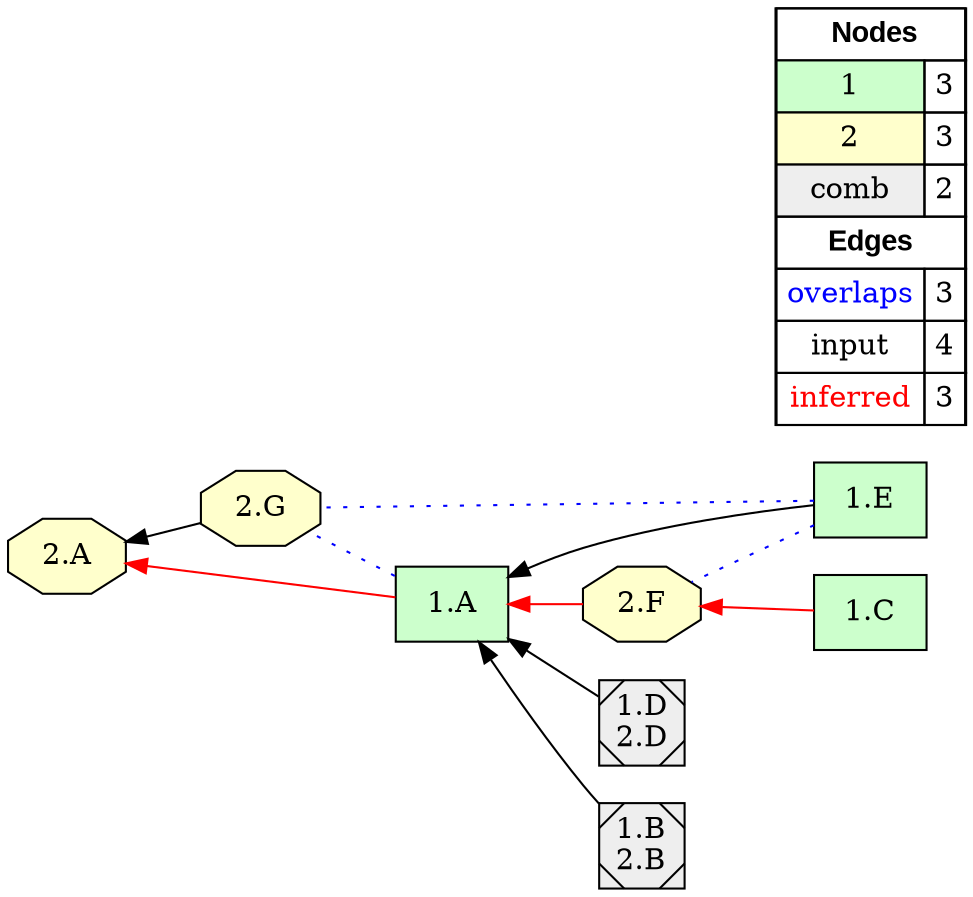 digraph{
rankdir=RL
node[shape=box style="filled" fillcolor="#CCFFCC"] 
"1.E"
"1.A"
"1.C"
node[shape=octagon style=filled fillcolor="#FFFFCC"] 
"2.A"
"2.G"
"2.F"
node[shape=Msquare style="filled" fillcolor="#EEEEEE"] 
"1.D\n2.D"
"1.B\n2.B"
edge[arrowhead=none style=dotted color="#0000FF" constraint=true penwidth=1]
"1.A" -> "2.G"
"1.E" -> "2.F"
"1.E" -> "2.G"
edge[arrowhead=normal style=solid color="#000000" constraint=true penwidth=1]
"1.B\n2.B" -> "1.A"
"2.G" -> "2.A"
"1.E" -> "1.A"
"1.D\n2.D" -> "1.A"
edge[arrowhead=normal style=solid color="#FF0000" constraint=true penwidth=1]
"2.F" -> "1.A"
"1.C" -> "2.F"
"1.A" -> "2.A"
node[shape=box] 
{rank=min Legend [fillcolor= white margin=0 label=< 
 <TABLE BORDER="0" CELLBORDER="1" CELLSPACING="0" CELLPADDING="4"> 
<TR> <TD COLSPAN="2"><font face="Arial Black"> Nodes</font></TD> </TR> 
<TR> 
 <TD bgcolor="#CCFFCC">1</TD> 
 <TD>3</TD> 
 </TR> 
<TR> 
 <TD bgcolor="#FFFFCC">2</TD> 
 <TD>3</TD> 
 </TR> 
<TR> 
 <TD bgcolor="#EEEEEE">comb</TD> 
 <TD>2</TD> 
 </TR> 
<TR> <TD COLSPAN="2"><font face = "Arial Black"> Edges </font></TD> </TR> 
<TR> 
 <TD><font color ="#0000FF">overlaps</font></TD> 
 <TD>3</TD> 
 </TR> 
<TR> 
 <TD><font color ="#000000">input</font></TD> 
 <TD>4</TD> 
 </TR> 
<TR> 
 <TD><font color ="#FF0000">inferred</font></TD> 
 <TD>3</TD> 
 </TR> 
</TABLE> 
 >] } 
}